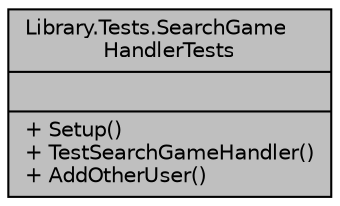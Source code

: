 digraph "Library.Tests.SearchGameHandlerTests"
{
 // INTERACTIVE_SVG=YES
 // LATEX_PDF_SIZE
  edge [fontname="Helvetica",fontsize="10",labelfontname="Helvetica",labelfontsize="10"];
  node [fontname="Helvetica",fontsize="10",shape=record];
  Node1 [label="{Library.Tests.SearchGame\lHandlerTests\n||+ Setup()\l+ TestSearchGameHandler()\l+ AddOtherUser()\l}",height=0.2,width=0.4,color="black", fillcolor="grey75", style="filled", fontcolor="black",tooltip=" "];
}
